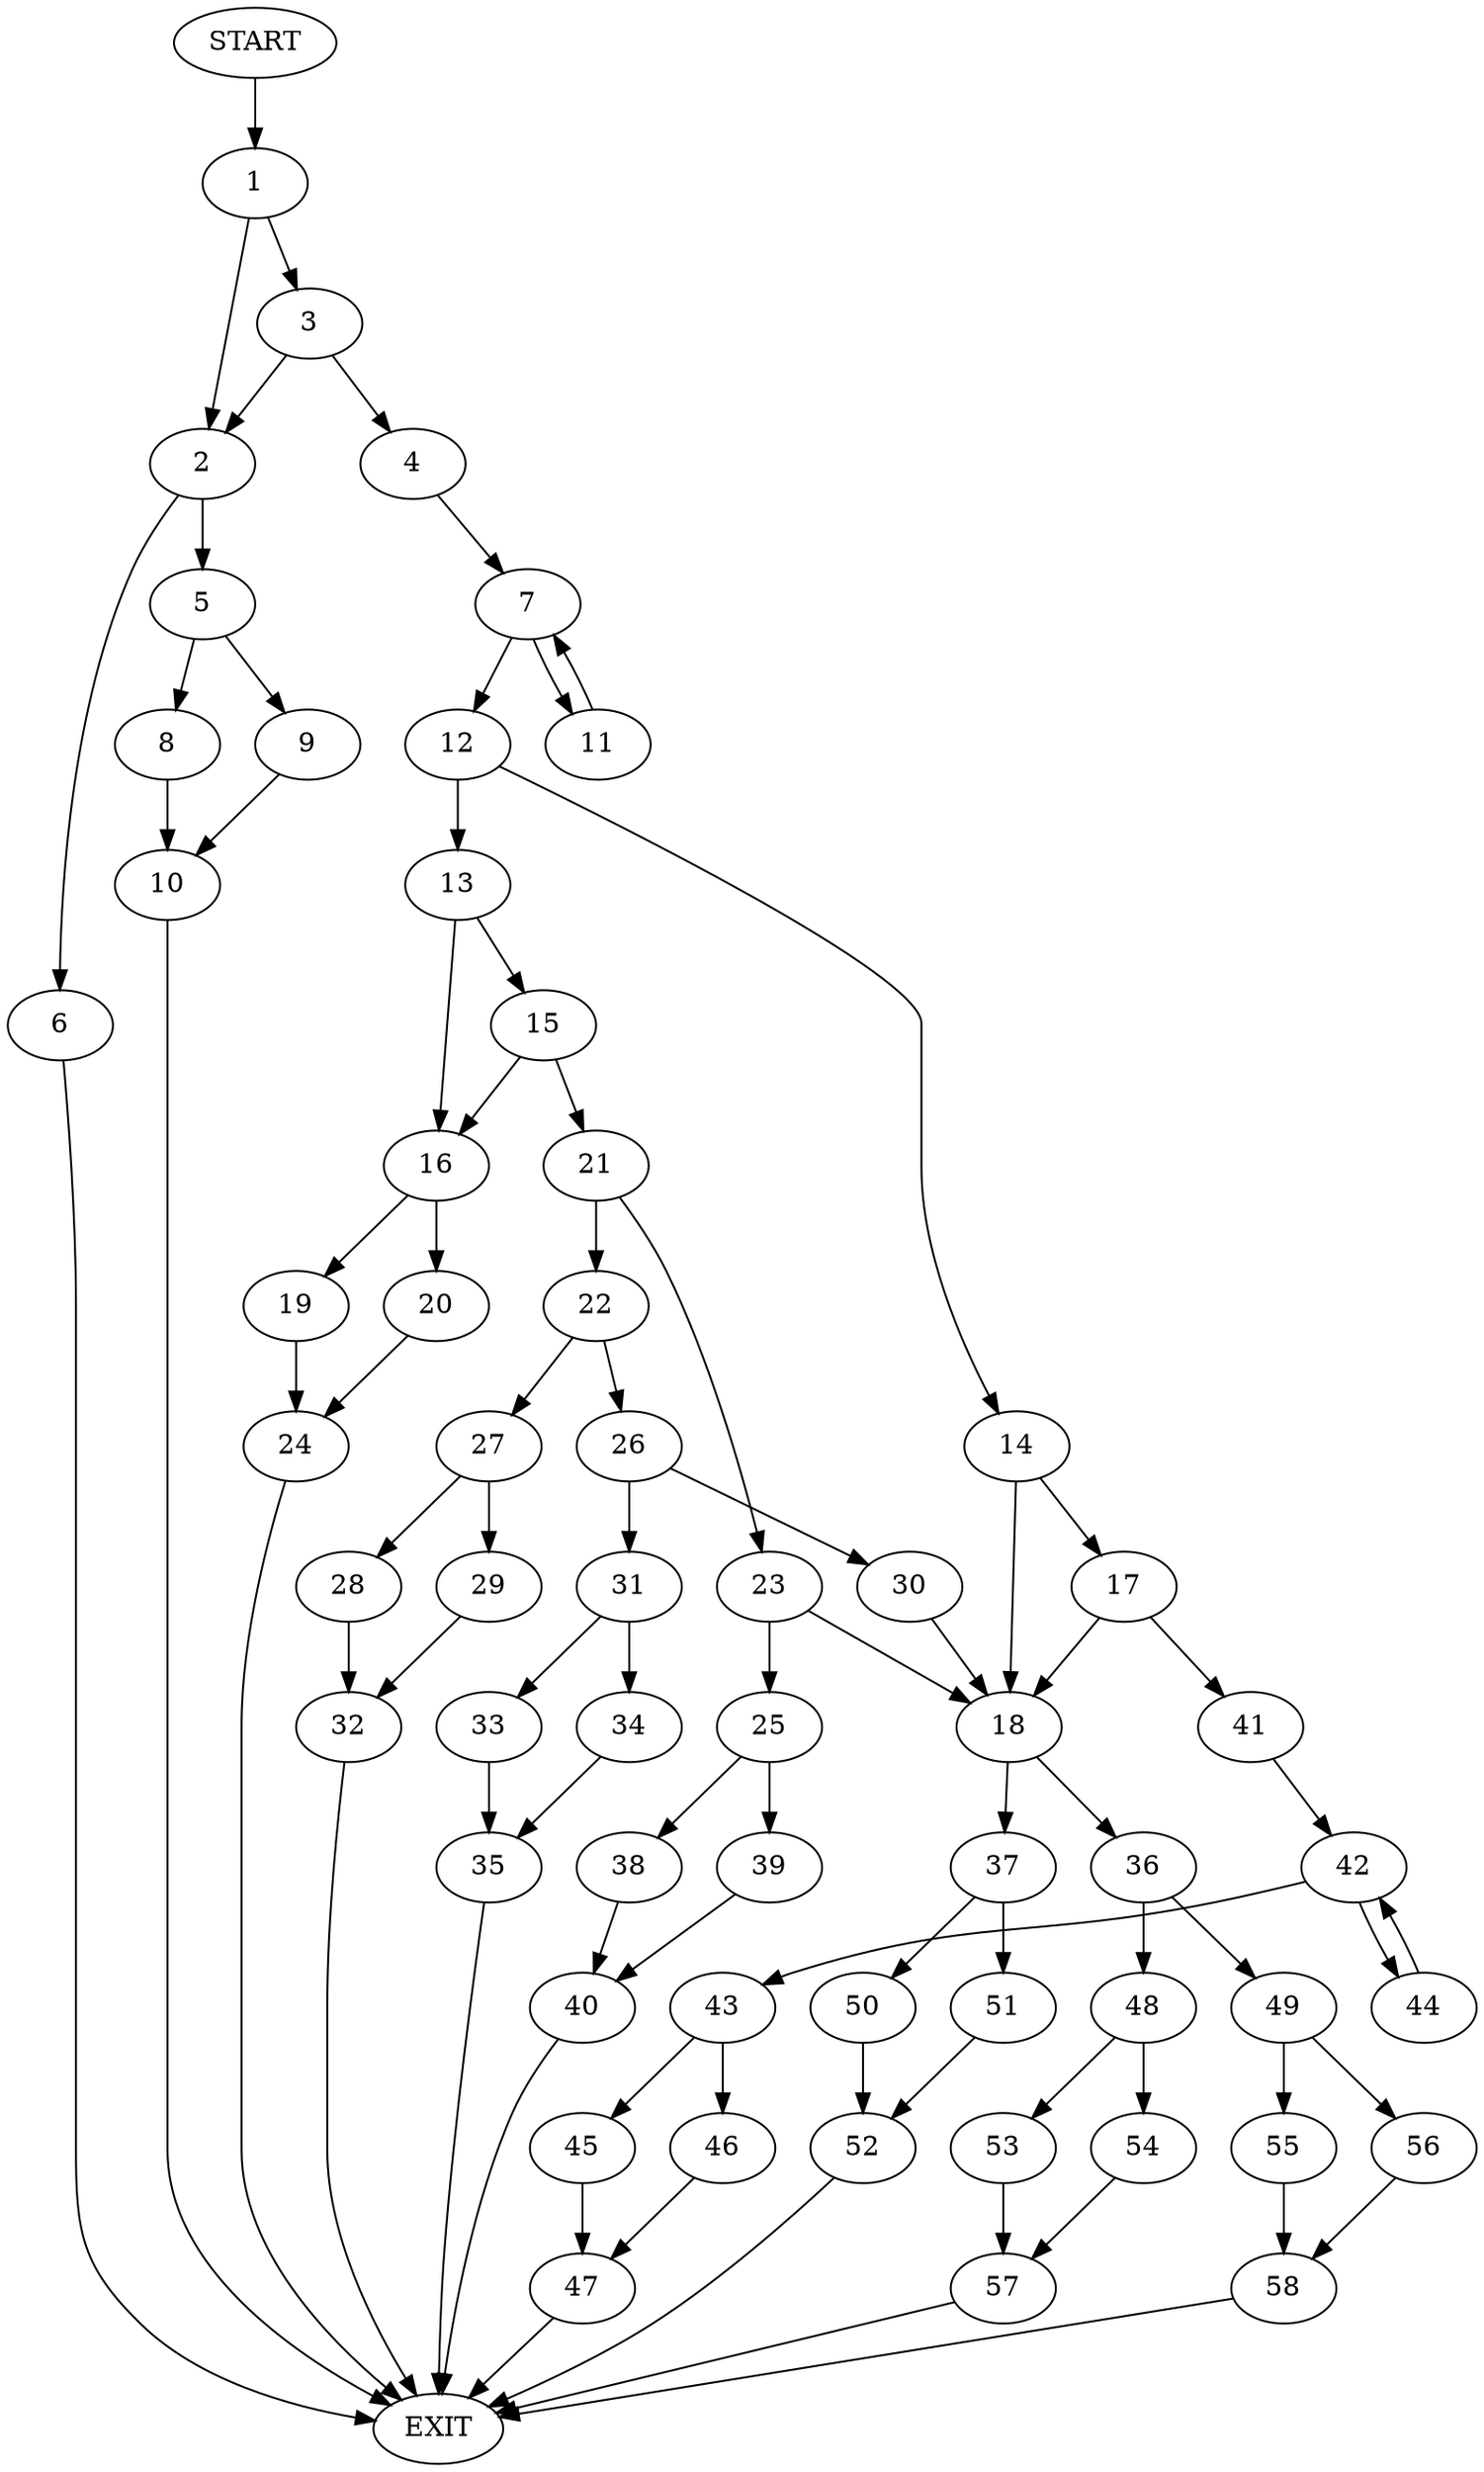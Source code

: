 digraph {
0 [label="START"]
59 [label="EXIT"]
0 -> 1
1 -> 2
1 -> 3
3 -> 2
3 -> 4
2 -> 5
2 -> 6
4 -> 7
6 -> 59
5 -> 8
5 -> 9
8 -> 10
9 -> 10
10 -> 59
7 -> 11
7 -> 12
12 -> 13
12 -> 14
11 -> 7
13 -> 15
13 -> 16
14 -> 17
14 -> 18
16 -> 19
16 -> 20
15 -> 21
15 -> 16
21 -> 22
21 -> 23
19 -> 24
20 -> 24
24 -> 59
23 -> 18
23 -> 25
22 -> 26
22 -> 27
27 -> 28
27 -> 29
26 -> 30
26 -> 31
28 -> 32
29 -> 32
32 -> 59
31 -> 33
31 -> 34
30 -> 18
34 -> 35
33 -> 35
35 -> 59
18 -> 36
18 -> 37
25 -> 38
25 -> 39
39 -> 40
38 -> 40
40 -> 59
17 -> 41
17 -> 18
41 -> 42
42 -> 43
42 -> 44
43 -> 45
43 -> 46
44 -> 42
45 -> 47
46 -> 47
47 -> 59
36 -> 48
36 -> 49
37 -> 50
37 -> 51
50 -> 52
51 -> 52
52 -> 59
48 -> 53
48 -> 54
49 -> 55
49 -> 56
53 -> 57
54 -> 57
57 -> 59
55 -> 58
56 -> 58
58 -> 59
}
